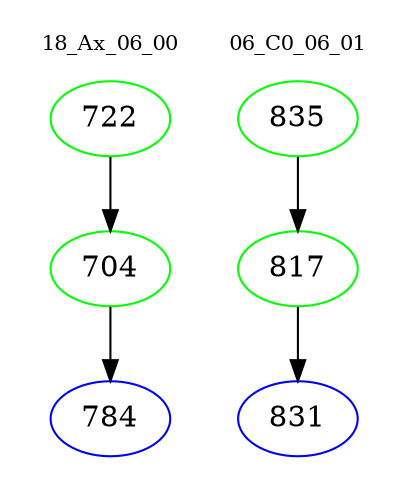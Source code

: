 digraph{
subgraph cluster_0 {
color = white
label = "18_Ax_06_00";
fontsize=10;
T0_722 [label="722", color="green"]
T0_722 -> T0_704 [color="black"]
T0_704 [label="704", color="green"]
T0_704 -> T0_784 [color="black"]
T0_784 [label="784", color="blue"]
}
subgraph cluster_1 {
color = white
label = "06_C0_06_01";
fontsize=10;
T1_835 [label="835", color="green"]
T1_835 -> T1_817 [color="black"]
T1_817 [label="817", color="green"]
T1_817 -> T1_831 [color="black"]
T1_831 [label="831", color="blue"]
}
}
